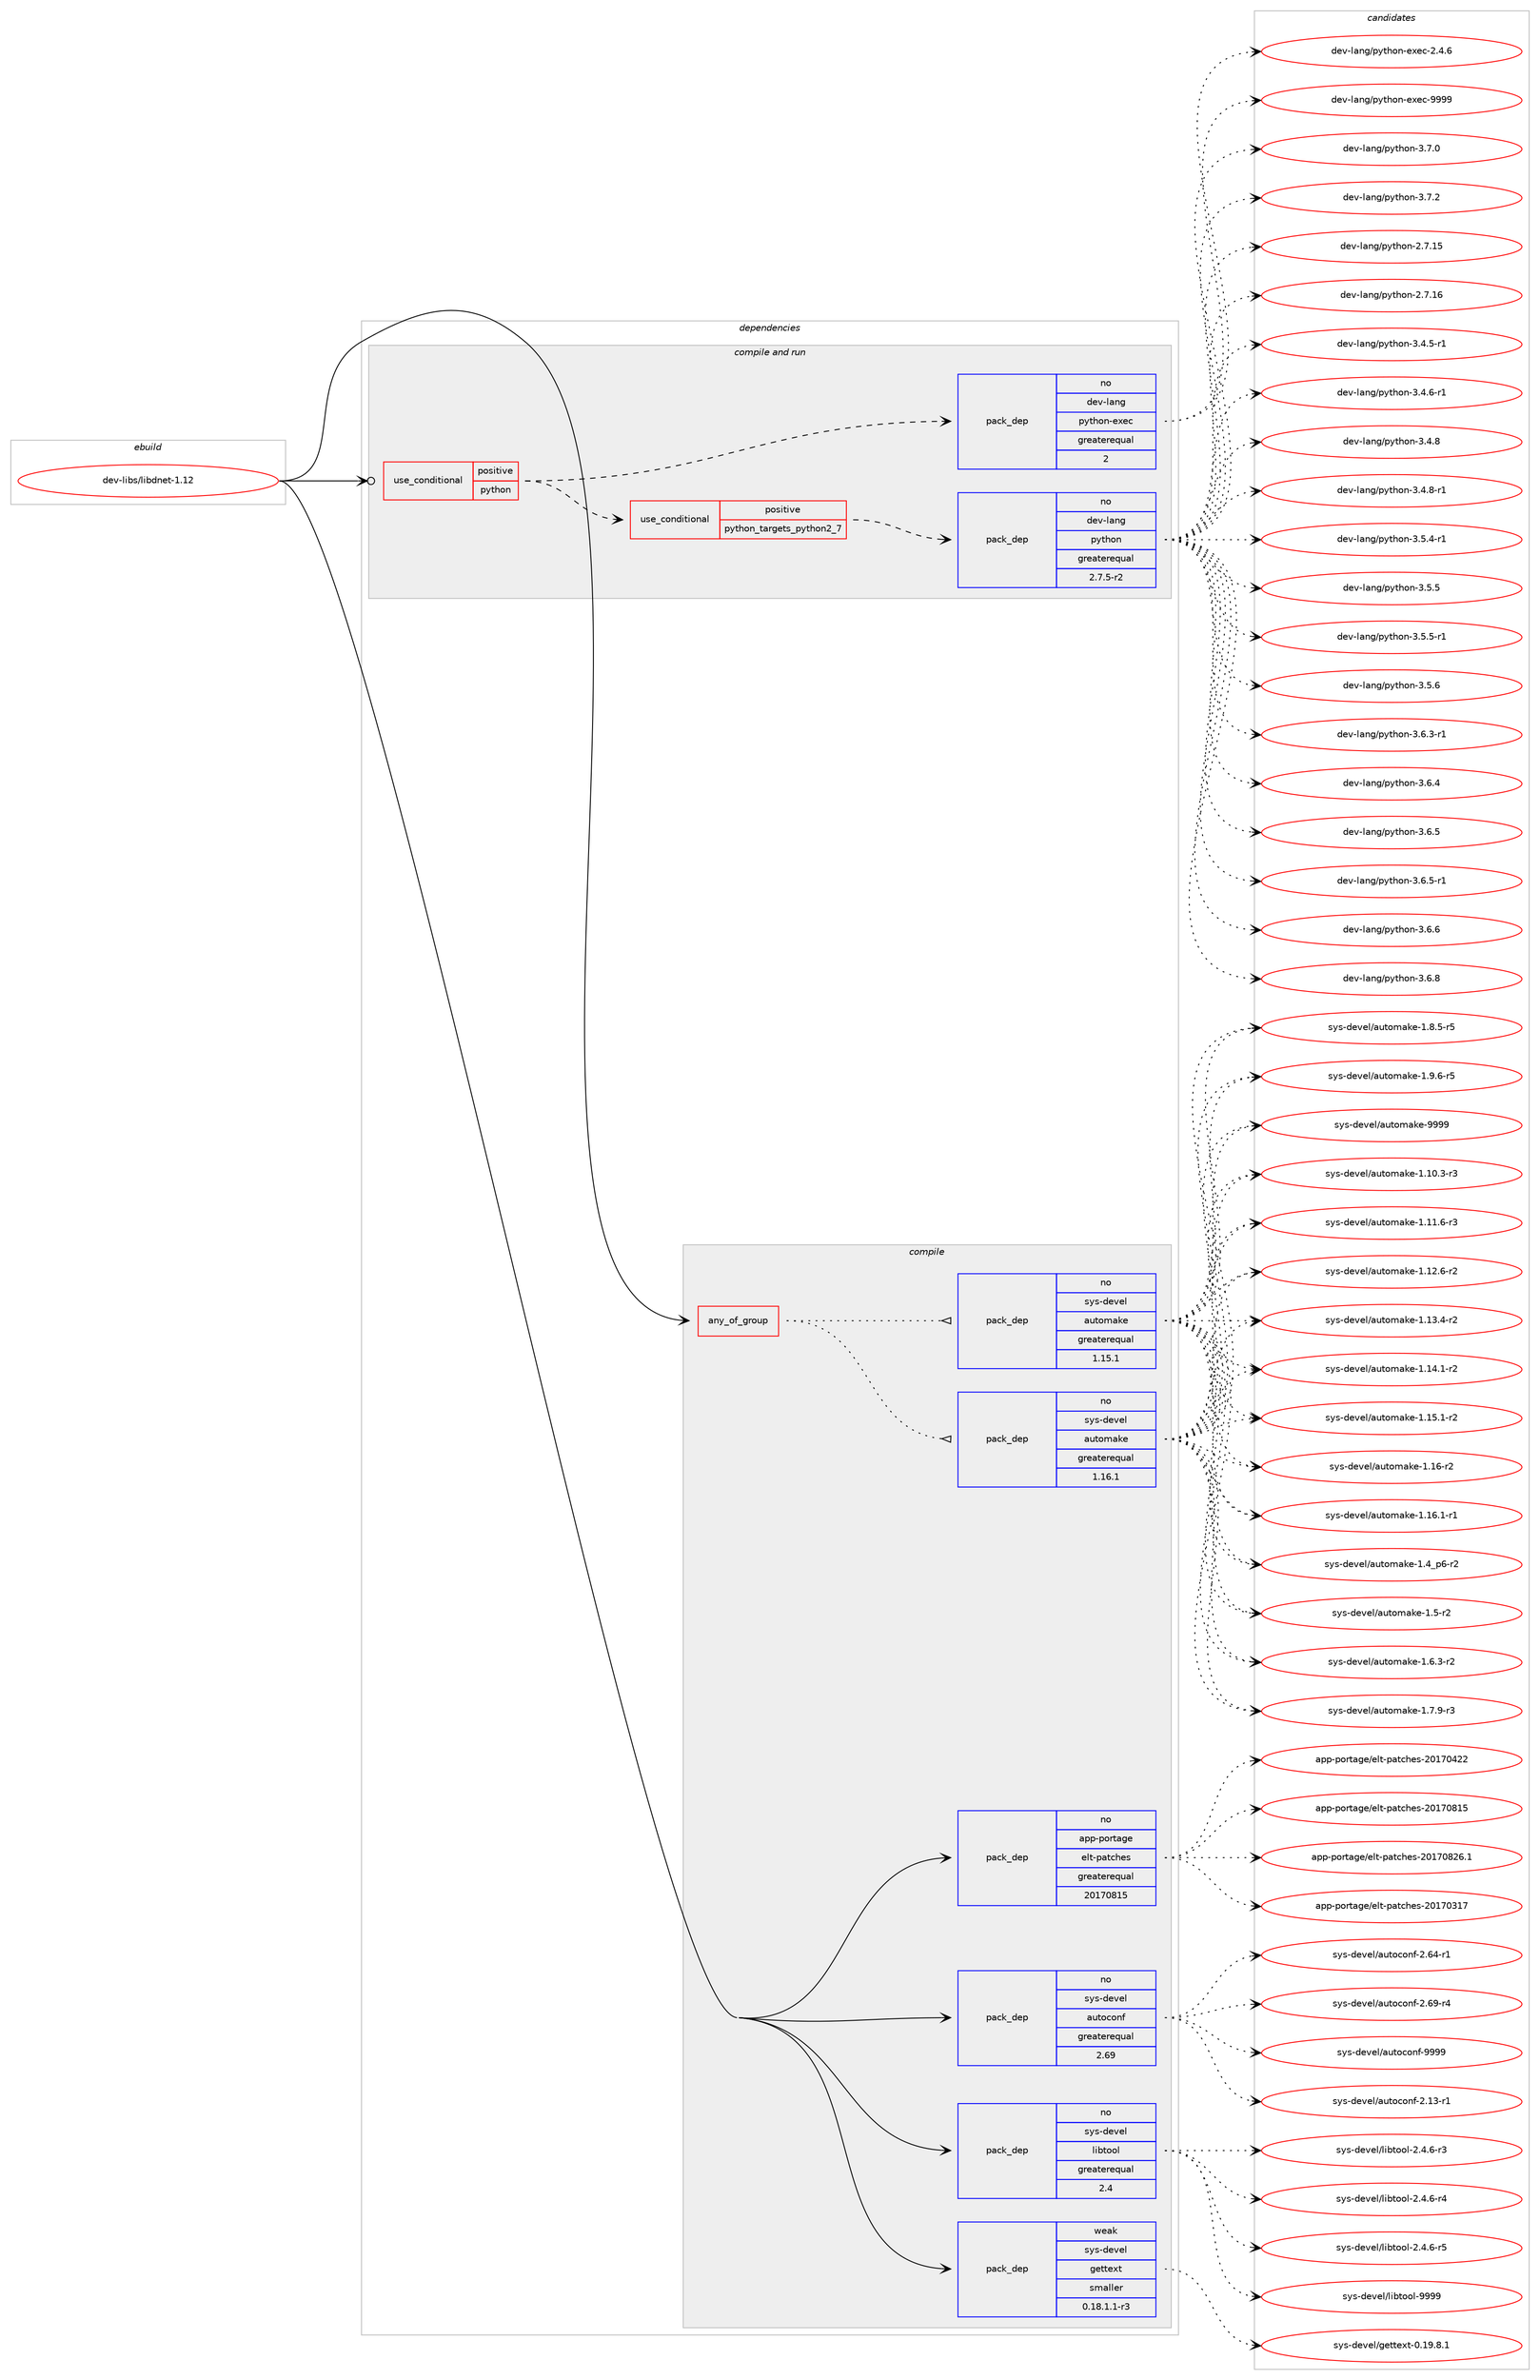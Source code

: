 digraph prolog {

# *************
# Graph options
# *************

newrank=true;
concentrate=true;
compound=true;
graph [rankdir=LR,fontname=Helvetica,fontsize=10,ranksep=1.5];#, ranksep=2.5, nodesep=0.2];
edge  [arrowhead=vee];
node  [fontname=Helvetica,fontsize=10];

# **********
# The ebuild
# **********

subgraph cluster_leftcol {
color=gray;
rank=same;
label=<<i>ebuild</i>>;
id [label="dev-libs/libdnet-1.12", color=red, width=4, href="../dev-libs/libdnet-1.12.svg"];
}

# ****************
# The dependencies
# ****************

subgraph cluster_midcol {
color=gray;
label=<<i>dependencies</i>>;
subgraph cluster_compile {
fillcolor="#eeeeee";
style=filled;
label=<<i>compile</i>>;
subgraph any22234 {
dependency1367489 [label=<<TABLE BORDER="0" CELLBORDER="1" CELLSPACING="0" CELLPADDING="4"><TR><TD CELLPADDING="10">any_of_group</TD></TR></TABLE>>, shape=none, color=red];subgraph pack978784 {
dependency1367490 [label=<<TABLE BORDER="0" CELLBORDER="1" CELLSPACING="0" CELLPADDING="4" WIDTH="220"><TR><TD ROWSPAN="6" CELLPADDING="30">pack_dep</TD></TR><TR><TD WIDTH="110">no</TD></TR><TR><TD>sys-devel</TD></TR><TR><TD>automake</TD></TR><TR><TD>greaterequal</TD></TR><TR><TD>1.16.1</TD></TR></TABLE>>, shape=none, color=blue];
}
dependency1367489:e -> dependency1367490:w [weight=20,style="dotted",arrowhead="oinv"];
subgraph pack978785 {
dependency1367491 [label=<<TABLE BORDER="0" CELLBORDER="1" CELLSPACING="0" CELLPADDING="4" WIDTH="220"><TR><TD ROWSPAN="6" CELLPADDING="30">pack_dep</TD></TR><TR><TD WIDTH="110">no</TD></TR><TR><TD>sys-devel</TD></TR><TR><TD>automake</TD></TR><TR><TD>greaterequal</TD></TR><TR><TD>1.15.1</TD></TR></TABLE>>, shape=none, color=blue];
}
dependency1367489:e -> dependency1367491:w [weight=20,style="dotted",arrowhead="oinv"];
}
id:e -> dependency1367489:w [weight=20,style="solid",arrowhead="vee"];
subgraph pack978786 {
dependency1367492 [label=<<TABLE BORDER="0" CELLBORDER="1" CELLSPACING="0" CELLPADDING="4" WIDTH="220"><TR><TD ROWSPAN="6" CELLPADDING="30">pack_dep</TD></TR><TR><TD WIDTH="110">no</TD></TR><TR><TD>app-portage</TD></TR><TR><TD>elt-patches</TD></TR><TR><TD>greaterequal</TD></TR><TR><TD>20170815</TD></TR></TABLE>>, shape=none, color=blue];
}
id:e -> dependency1367492:w [weight=20,style="solid",arrowhead="vee"];
subgraph pack978787 {
dependency1367493 [label=<<TABLE BORDER="0" CELLBORDER="1" CELLSPACING="0" CELLPADDING="4" WIDTH="220"><TR><TD ROWSPAN="6" CELLPADDING="30">pack_dep</TD></TR><TR><TD WIDTH="110">no</TD></TR><TR><TD>sys-devel</TD></TR><TR><TD>autoconf</TD></TR><TR><TD>greaterequal</TD></TR><TR><TD>2.69</TD></TR></TABLE>>, shape=none, color=blue];
}
id:e -> dependency1367493:w [weight=20,style="solid",arrowhead="vee"];
subgraph pack978788 {
dependency1367494 [label=<<TABLE BORDER="0" CELLBORDER="1" CELLSPACING="0" CELLPADDING="4" WIDTH="220"><TR><TD ROWSPAN="6" CELLPADDING="30">pack_dep</TD></TR><TR><TD WIDTH="110">no</TD></TR><TR><TD>sys-devel</TD></TR><TR><TD>libtool</TD></TR><TR><TD>greaterequal</TD></TR><TR><TD>2.4</TD></TR></TABLE>>, shape=none, color=blue];
}
id:e -> dependency1367494:w [weight=20,style="solid",arrowhead="vee"];
subgraph pack978789 {
dependency1367495 [label=<<TABLE BORDER="0" CELLBORDER="1" CELLSPACING="0" CELLPADDING="4" WIDTH="220"><TR><TD ROWSPAN="6" CELLPADDING="30">pack_dep</TD></TR><TR><TD WIDTH="110">weak</TD></TR><TR><TD>sys-devel</TD></TR><TR><TD>gettext</TD></TR><TR><TD>smaller</TD></TR><TR><TD>0.18.1.1-r3</TD></TR></TABLE>>, shape=none, color=blue];
}
id:e -> dependency1367495:w [weight=20,style="solid",arrowhead="vee"];
}
subgraph cluster_compileandrun {
fillcolor="#eeeeee";
style=filled;
label=<<i>compile and run</i>>;
subgraph cond365919 {
dependency1367496 [label=<<TABLE BORDER="0" CELLBORDER="1" CELLSPACING="0" CELLPADDING="4"><TR><TD ROWSPAN="3" CELLPADDING="10">use_conditional</TD></TR><TR><TD>positive</TD></TR><TR><TD>python</TD></TR></TABLE>>, shape=none, color=red];
subgraph cond365920 {
dependency1367497 [label=<<TABLE BORDER="0" CELLBORDER="1" CELLSPACING="0" CELLPADDING="4"><TR><TD ROWSPAN="3" CELLPADDING="10">use_conditional</TD></TR><TR><TD>positive</TD></TR><TR><TD>python_targets_python2_7</TD></TR></TABLE>>, shape=none, color=red];
subgraph pack978790 {
dependency1367498 [label=<<TABLE BORDER="0" CELLBORDER="1" CELLSPACING="0" CELLPADDING="4" WIDTH="220"><TR><TD ROWSPAN="6" CELLPADDING="30">pack_dep</TD></TR><TR><TD WIDTH="110">no</TD></TR><TR><TD>dev-lang</TD></TR><TR><TD>python</TD></TR><TR><TD>greaterequal</TD></TR><TR><TD>2.7.5-r2</TD></TR></TABLE>>, shape=none, color=blue];
}
dependency1367497:e -> dependency1367498:w [weight=20,style="dashed",arrowhead="vee"];
}
dependency1367496:e -> dependency1367497:w [weight=20,style="dashed",arrowhead="vee"];
subgraph pack978791 {
dependency1367499 [label=<<TABLE BORDER="0" CELLBORDER="1" CELLSPACING="0" CELLPADDING="4" WIDTH="220"><TR><TD ROWSPAN="6" CELLPADDING="30">pack_dep</TD></TR><TR><TD WIDTH="110">no</TD></TR><TR><TD>dev-lang</TD></TR><TR><TD>python-exec</TD></TR><TR><TD>greaterequal</TD></TR><TR><TD>2</TD></TR></TABLE>>, shape=none, color=blue];
}
dependency1367496:e -> dependency1367499:w [weight=20,style="dashed",arrowhead="vee"];
}
id:e -> dependency1367496:w [weight=20,style="solid",arrowhead="odotvee"];
}
subgraph cluster_run {
fillcolor="#eeeeee";
style=filled;
label=<<i>run</i>>;
}
}

# **************
# The candidates
# **************

subgraph cluster_choices {
rank=same;
color=gray;
label=<<i>candidates</i>>;

subgraph choice978784 {
color=black;
nodesep=1;
choice11512111545100101118101108479711711611110997107101454946494846514511451 [label="sys-devel/automake-1.10.3-r3", color=red, width=4,href="../sys-devel/automake-1.10.3-r3.svg"];
choice11512111545100101118101108479711711611110997107101454946494946544511451 [label="sys-devel/automake-1.11.6-r3", color=red, width=4,href="../sys-devel/automake-1.11.6-r3.svg"];
choice11512111545100101118101108479711711611110997107101454946495046544511450 [label="sys-devel/automake-1.12.6-r2", color=red, width=4,href="../sys-devel/automake-1.12.6-r2.svg"];
choice11512111545100101118101108479711711611110997107101454946495146524511450 [label="sys-devel/automake-1.13.4-r2", color=red, width=4,href="../sys-devel/automake-1.13.4-r2.svg"];
choice11512111545100101118101108479711711611110997107101454946495246494511450 [label="sys-devel/automake-1.14.1-r2", color=red, width=4,href="../sys-devel/automake-1.14.1-r2.svg"];
choice11512111545100101118101108479711711611110997107101454946495346494511450 [label="sys-devel/automake-1.15.1-r2", color=red, width=4,href="../sys-devel/automake-1.15.1-r2.svg"];
choice1151211154510010111810110847971171161111099710710145494649544511450 [label="sys-devel/automake-1.16-r2", color=red, width=4,href="../sys-devel/automake-1.16-r2.svg"];
choice11512111545100101118101108479711711611110997107101454946495446494511449 [label="sys-devel/automake-1.16.1-r1", color=red, width=4,href="../sys-devel/automake-1.16.1-r1.svg"];
choice115121115451001011181011084797117116111109971071014549465295112544511450 [label="sys-devel/automake-1.4_p6-r2", color=red, width=4,href="../sys-devel/automake-1.4_p6-r2.svg"];
choice11512111545100101118101108479711711611110997107101454946534511450 [label="sys-devel/automake-1.5-r2", color=red, width=4,href="../sys-devel/automake-1.5-r2.svg"];
choice115121115451001011181011084797117116111109971071014549465446514511450 [label="sys-devel/automake-1.6.3-r2", color=red, width=4,href="../sys-devel/automake-1.6.3-r2.svg"];
choice115121115451001011181011084797117116111109971071014549465546574511451 [label="sys-devel/automake-1.7.9-r3", color=red, width=4,href="../sys-devel/automake-1.7.9-r3.svg"];
choice115121115451001011181011084797117116111109971071014549465646534511453 [label="sys-devel/automake-1.8.5-r5", color=red, width=4,href="../sys-devel/automake-1.8.5-r5.svg"];
choice115121115451001011181011084797117116111109971071014549465746544511453 [label="sys-devel/automake-1.9.6-r5", color=red, width=4,href="../sys-devel/automake-1.9.6-r5.svg"];
choice115121115451001011181011084797117116111109971071014557575757 [label="sys-devel/automake-9999", color=red, width=4,href="../sys-devel/automake-9999.svg"];
dependency1367490:e -> choice11512111545100101118101108479711711611110997107101454946494846514511451:w [style=dotted,weight="100"];
dependency1367490:e -> choice11512111545100101118101108479711711611110997107101454946494946544511451:w [style=dotted,weight="100"];
dependency1367490:e -> choice11512111545100101118101108479711711611110997107101454946495046544511450:w [style=dotted,weight="100"];
dependency1367490:e -> choice11512111545100101118101108479711711611110997107101454946495146524511450:w [style=dotted,weight="100"];
dependency1367490:e -> choice11512111545100101118101108479711711611110997107101454946495246494511450:w [style=dotted,weight="100"];
dependency1367490:e -> choice11512111545100101118101108479711711611110997107101454946495346494511450:w [style=dotted,weight="100"];
dependency1367490:e -> choice1151211154510010111810110847971171161111099710710145494649544511450:w [style=dotted,weight="100"];
dependency1367490:e -> choice11512111545100101118101108479711711611110997107101454946495446494511449:w [style=dotted,weight="100"];
dependency1367490:e -> choice115121115451001011181011084797117116111109971071014549465295112544511450:w [style=dotted,weight="100"];
dependency1367490:e -> choice11512111545100101118101108479711711611110997107101454946534511450:w [style=dotted,weight="100"];
dependency1367490:e -> choice115121115451001011181011084797117116111109971071014549465446514511450:w [style=dotted,weight="100"];
dependency1367490:e -> choice115121115451001011181011084797117116111109971071014549465546574511451:w [style=dotted,weight="100"];
dependency1367490:e -> choice115121115451001011181011084797117116111109971071014549465646534511453:w [style=dotted,weight="100"];
dependency1367490:e -> choice115121115451001011181011084797117116111109971071014549465746544511453:w [style=dotted,weight="100"];
dependency1367490:e -> choice115121115451001011181011084797117116111109971071014557575757:w [style=dotted,weight="100"];
}
subgraph choice978785 {
color=black;
nodesep=1;
choice11512111545100101118101108479711711611110997107101454946494846514511451 [label="sys-devel/automake-1.10.3-r3", color=red, width=4,href="../sys-devel/automake-1.10.3-r3.svg"];
choice11512111545100101118101108479711711611110997107101454946494946544511451 [label="sys-devel/automake-1.11.6-r3", color=red, width=4,href="../sys-devel/automake-1.11.6-r3.svg"];
choice11512111545100101118101108479711711611110997107101454946495046544511450 [label="sys-devel/automake-1.12.6-r2", color=red, width=4,href="../sys-devel/automake-1.12.6-r2.svg"];
choice11512111545100101118101108479711711611110997107101454946495146524511450 [label="sys-devel/automake-1.13.4-r2", color=red, width=4,href="../sys-devel/automake-1.13.4-r2.svg"];
choice11512111545100101118101108479711711611110997107101454946495246494511450 [label="sys-devel/automake-1.14.1-r2", color=red, width=4,href="../sys-devel/automake-1.14.1-r2.svg"];
choice11512111545100101118101108479711711611110997107101454946495346494511450 [label="sys-devel/automake-1.15.1-r2", color=red, width=4,href="../sys-devel/automake-1.15.1-r2.svg"];
choice1151211154510010111810110847971171161111099710710145494649544511450 [label="sys-devel/automake-1.16-r2", color=red, width=4,href="../sys-devel/automake-1.16-r2.svg"];
choice11512111545100101118101108479711711611110997107101454946495446494511449 [label="sys-devel/automake-1.16.1-r1", color=red, width=4,href="../sys-devel/automake-1.16.1-r1.svg"];
choice115121115451001011181011084797117116111109971071014549465295112544511450 [label="sys-devel/automake-1.4_p6-r2", color=red, width=4,href="../sys-devel/automake-1.4_p6-r2.svg"];
choice11512111545100101118101108479711711611110997107101454946534511450 [label="sys-devel/automake-1.5-r2", color=red, width=4,href="../sys-devel/automake-1.5-r2.svg"];
choice115121115451001011181011084797117116111109971071014549465446514511450 [label="sys-devel/automake-1.6.3-r2", color=red, width=4,href="../sys-devel/automake-1.6.3-r2.svg"];
choice115121115451001011181011084797117116111109971071014549465546574511451 [label="sys-devel/automake-1.7.9-r3", color=red, width=4,href="../sys-devel/automake-1.7.9-r3.svg"];
choice115121115451001011181011084797117116111109971071014549465646534511453 [label="sys-devel/automake-1.8.5-r5", color=red, width=4,href="../sys-devel/automake-1.8.5-r5.svg"];
choice115121115451001011181011084797117116111109971071014549465746544511453 [label="sys-devel/automake-1.9.6-r5", color=red, width=4,href="../sys-devel/automake-1.9.6-r5.svg"];
choice115121115451001011181011084797117116111109971071014557575757 [label="sys-devel/automake-9999", color=red, width=4,href="../sys-devel/automake-9999.svg"];
dependency1367491:e -> choice11512111545100101118101108479711711611110997107101454946494846514511451:w [style=dotted,weight="100"];
dependency1367491:e -> choice11512111545100101118101108479711711611110997107101454946494946544511451:w [style=dotted,weight="100"];
dependency1367491:e -> choice11512111545100101118101108479711711611110997107101454946495046544511450:w [style=dotted,weight="100"];
dependency1367491:e -> choice11512111545100101118101108479711711611110997107101454946495146524511450:w [style=dotted,weight="100"];
dependency1367491:e -> choice11512111545100101118101108479711711611110997107101454946495246494511450:w [style=dotted,weight="100"];
dependency1367491:e -> choice11512111545100101118101108479711711611110997107101454946495346494511450:w [style=dotted,weight="100"];
dependency1367491:e -> choice1151211154510010111810110847971171161111099710710145494649544511450:w [style=dotted,weight="100"];
dependency1367491:e -> choice11512111545100101118101108479711711611110997107101454946495446494511449:w [style=dotted,weight="100"];
dependency1367491:e -> choice115121115451001011181011084797117116111109971071014549465295112544511450:w [style=dotted,weight="100"];
dependency1367491:e -> choice11512111545100101118101108479711711611110997107101454946534511450:w [style=dotted,weight="100"];
dependency1367491:e -> choice115121115451001011181011084797117116111109971071014549465446514511450:w [style=dotted,weight="100"];
dependency1367491:e -> choice115121115451001011181011084797117116111109971071014549465546574511451:w [style=dotted,weight="100"];
dependency1367491:e -> choice115121115451001011181011084797117116111109971071014549465646534511453:w [style=dotted,weight="100"];
dependency1367491:e -> choice115121115451001011181011084797117116111109971071014549465746544511453:w [style=dotted,weight="100"];
dependency1367491:e -> choice115121115451001011181011084797117116111109971071014557575757:w [style=dotted,weight="100"];
}
subgraph choice978786 {
color=black;
nodesep=1;
choice97112112451121111141169710310147101108116451129711699104101115455048495548514955 [label="app-portage/elt-patches-20170317", color=red, width=4,href="../app-portage/elt-patches-20170317.svg"];
choice97112112451121111141169710310147101108116451129711699104101115455048495548525050 [label="app-portage/elt-patches-20170422", color=red, width=4,href="../app-portage/elt-patches-20170422.svg"];
choice97112112451121111141169710310147101108116451129711699104101115455048495548564953 [label="app-portage/elt-patches-20170815", color=red, width=4,href="../app-portage/elt-patches-20170815.svg"];
choice971121124511211111411697103101471011081164511297116991041011154550484955485650544649 [label="app-portage/elt-patches-20170826.1", color=red, width=4,href="../app-portage/elt-patches-20170826.1.svg"];
dependency1367492:e -> choice97112112451121111141169710310147101108116451129711699104101115455048495548514955:w [style=dotted,weight="100"];
dependency1367492:e -> choice97112112451121111141169710310147101108116451129711699104101115455048495548525050:w [style=dotted,weight="100"];
dependency1367492:e -> choice97112112451121111141169710310147101108116451129711699104101115455048495548564953:w [style=dotted,weight="100"];
dependency1367492:e -> choice971121124511211111411697103101471011081164511297116991041011154550484955485650544649:w [style=dotted,weight="100"];
}
subgraph choice978787 {
color=black;
nodesep=1;
choice1151211154510010111810110847971171161119911111010245504649514511449 [label="sys-devel/autoconf-2.13-r1", color=red, width=4,href="../sys-devel/autoconf-2.13-r1.svg"];
choice1151211154510010111810110847971171161119911111010245504654524511449 [label="sys-devel/autoconf-2.64-r1", color=red, width=4,href="../sys-devel/autoconf-2.64-r1.svg"];
choice1151211154510010111810110847971171161119911111010245504654574511452 [label="sys-devel/autoconf-2.69-r4", color=red, width=4,href="../sys-devel/autoconf-2.69-r4.svg"];
choice115121115451001011181011084797117116111991111101024557575757 [label="sys-devel/autoconf-9999", color=red, width=4,href="../sys-devel/autoconf-9999.svg"];
dependency1367493:e -> choice1151211154510010111810110847971171161119911111010245504649514511449:w [style=dotted,weight="100"];
dependency1367493:e -> choice1151211154510010111810110847971171161119911111010245504654524511449:w [style=dotted,weight="100"];
dependency1367493:e -> choice1151211154510010111810110847971171161119911111010245504654574511452:w [style=dotted,weight="100"];
dependency1367493:e -> choice115121115451001011181011084797117116111991111101024557575757:w [style=dotted,weight="100"];
}
subgraph choice978788 {
color=black;
nodesep=1;
choice1151211154510010111810110847108105981161111111084550465246544511451 [label="sys-devel/libtool-2.4.6-r3", color=red, width=4,href="../sys-devel/libtool-2.4.6-r3.svg"];
choice1151211154510010111810110847108105981161111111084550465246544511452 [label="sys-devel/libtool-2.4.6-r4", color=red, width=4,href="../sys-devel/libtool-2.4.6-r4.svg"];
choice1151211154510010111810110847108105981161111111084550465246544511453 [label="sys-devel/libtool-2.4.6-r5", color=red, width=4,href="../sys-devel/libtool-2.4.6-r5.svg"];
choice1151211154510010111810110847108105981161111111084557575757 [label="sys-devel/libtool-9999", color=red, width=4,href="../sys-devel/libtool-9999.svg"];
dependency1367494:e -> choice1151211154510010111810110847108105981161111111084550465246544511451:w [style=dotted,weight="100"];
dependency1367494:e -> choice1151211154510010111810110847108105981161111111084550465246544511452:w [style=dotted,weight="100"];
dependency1367494:e -> choice1151211154510010111810110847108105981161111111084550465246544511453:w [style=dotted,weight="100"];
dependency1367494:e -> choice1151211154510010111810110847108105981161111111084557575757:w [style=dotted,weight="100"];
}
subgraph choice978789 {
color=black;
nodesep=1;
choice1151211154510010111810110847103101116116101120116454846495746564649 [label="sys-devel/gettext-0.19.8.1", color=red, width=4,href="../sys-devel/gettext-0.19.8.1.svg"];
dependency1367495:e -> choice1151211154510010111810110847103101116116101120116454846495746564649:w [style=dotted,weight="100"];
}
subgraph choice978790 {
color=black;
nodesep=1;
choice10010111845108971101034711212111610411111045504655464953 [label="dev-lang/python-2.7.15", color=red, width=4,href="../dev-lang/python-2.7.15.svg"];
choice10010111845108971101034711212111610411111045504655464954 [label="dev-lang/python-2.7.16", color=red, width=4,href="../dev-lang/python-2.7.16.svg"];
choice1001011184510897110103471121211161041111104551465246534511449 [label="dev-lang/python-3.4.5-r1", color=red, width=4,href="../dev-lang/python-3.4.5-r1.svg"];
choice1001011184510897110103471121211161041111104551465246544511449 [label="dev-lang/python-3.4.6-r1", color=red, width=4,href="../dev-lang/python-3.4.6-r1.svg"];
choice100101118451089711010347112121116104111110455146524656 [label="dev-lang/python-3.4.8", color=red, width=4,href="../dev-lang/python-3.4.8.svg"];
choice1001011184510897110103471121211161041111104551465246564511449 [label="dev-lang/python-3.4.8-r1", color=red, width=4,href="../dev-lang/python-3.4.8-r1.svg"];
choice1001011184510897110103471121211161041111104551465346524511449 [label="dev-lang/python-3.5.4-r1", color=red, width=4,href="../dev-lang/python-3.5.4-r1.svg"];
choice100101118451089711010347112121116104111110455146534653 [label="dev-lang/python-3.5.5", color=red, width=4,href="../dev-lang/python-3.5.5.svg"];
choice1001011184510897110103471121211161041111104551465346534511449 [label="dev-lang/python-3.5.5-r1", color=red, width=4,href="../dev-lang/python-3.5.5-r1.svg"];
choice100101118451089711010347112121116104111110455146534654 [label="dev-lang/python-3.5.6", color=red, width=4,href="../dev-lang/python-3.5.6.svg"];
choice1001011184510897110103471121211161041111104551465446514511449 [label="dev-lang/python-3.6.3-r1", color=red, width=4,href="../dev-lang/python-3.6.3-r1.svg"];
choice100101118451089711010347112121116104111110455146544652 [label="dev-lang/python-3.6.4", color=red, width=4,href="../dev-lang/python-3.6.4.svg"];
choice100101118451089711010347112121116104111110455146544653 [label="dev-lang/python-3.6.5", color=red, width=4,href="../dev-lang/python-3.6.5.svg"];
choice1001011184510897110103471121211161041111104551465446534511449 [label="dev-lang/python-3.6.5-r1", color=red, width=4,href="../dev-lang/python-3.6.5-r1.svg"];
choice100101118451089711010347112121116104111110455146544654 [label="dev-lang/python-3.6.6", color=red, width=4,href="../dev-lang/python-3.6.6.svg"];
choice100101118451089711010347112121116104111110455146544656 [label="dev-lang/python-3.6.8", color=red, width=4,href="../dev-lang/python-3.6.8.svg"];
choice100101118451089711010347112121116104111110455146554648 [label="dev-lang/python-3.7.0", color=red, width=4,href="../dev-lang/python-3.7.0.svg"];
choice100101118451089711010347112121116104111110455146554650 [label="dev-lang/python-3.7.2", color=red, width=4,href="../dev-lang/python-3.7.2.svg"];
dependency1367498:e -> choice10010111845108971101034711212111610411111045504655464953:w [style=dotted,weight="100"];
dependency1367498:e -> choice10010111845108971101034711212111610411111045504655464954:w [style=dotted,weight="100"];
dependency1367498:e -> choice1001011184510897110103471121211161041111104551465246534511449:w [style=dotted,weight="100"];
dependency1367498:e -> choice1001011184510897110103471121211161041111104551465246544511449:w [style=dotted,weight="100"];
dependency1367498:e -> choice100101118451089711010347112121116104111110455146524656:w [style=dotted,weight="100"];
dependency1367498:e -> choice1001011184510897110103471121211161041111104551465246564511449:w [style=dotted,weight="100"];
dependency1367498:e -> choice1001011184510897110103471121211161041111104551465346524511449:w [style=dotted,weight="100"];
dependency1367498:e -> choice100101118451089711010347112121116104111110455146534653:w [style=dotted,weight="100"];
dependency1367498:e -> choice1001011184510897110103471121211161041111104551465346534511449:w [style=dotted,weight="100"];
dependency1367498:e -> choice100101118451089711010347112121116104111110455146534654:w [style=dotted,weight="100"];
dependency1367498:e -> choice1001011184510897110103471121211161041111104551465446514511449:w [style=dotted,weight="100"];
dependency1367498:e -> choice100101118451089711010347112121116104111110455146544652:w [style=dotted,weight="100"];
dependency1367498:e -> choice100101118451089711010347112121116104111110455146544653:w [style=dotted,weight="100"];
dependency1367498:e -> choice1001011184510897110103471121211161041111104551465446534511449:w [style=dotted,weight="100"];
dependency1367498:e -> choice100101118451089711010347112121116104111110455146544654:w [style=dotted,weight="100"];
dependency1367498:e -> choice100101118451089711010347112121116104111110455146544656:w [style=dotted,weight="100"];
dependency1367498:e -> choice100101118451089711010347112121116104111110455146554648:w [style=dotted,weight="100"];
dependency1367498:e -> choice100101118451089711010347112121116104111110455146554650:w [style=dotted,weight="100"];
}
subgraph choice978791 {
color=black;
nodesep=1;
choice1001011184510897110103471121211161041111104510112010199455046524654 [label="dev-lang/python-exec-2.4.6", color=red, width=4,href="../dev-lang/python-exec-2.4.6.svg"];
choice10010111845108971101034711212111610411111045101120101994557575757 [label="dev-lang/python-exec-9999", color=red, width=4,href="../dev-lang/python-exec-9999.svg"];
dependency1367499:e -> choice1001011184510897110103471121211161041111104510112010199455046524654:w [style=dotted,weight="100"];
dependency1367499:e -> choice10010111845108971101034711212111610411111045101120101994557575757:w [style=dotted,weight="100"];
}
}

}
